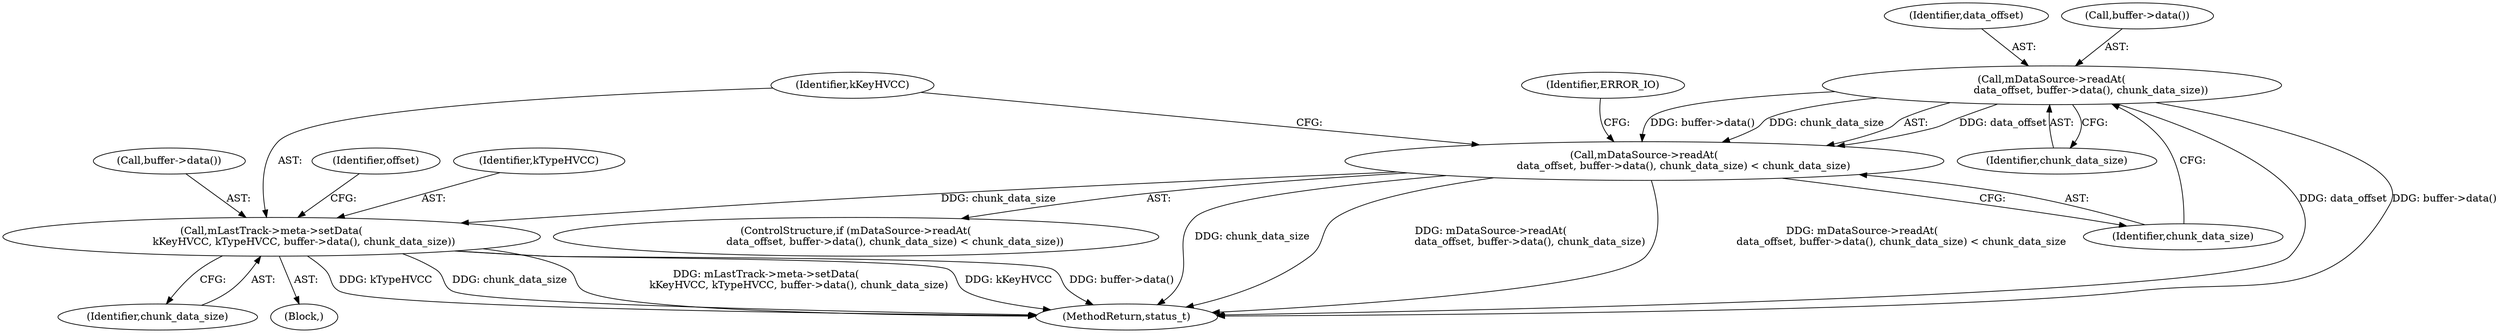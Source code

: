 digraph "0_Android_6fe85f7e15203e48df2cc3e8e1c4bc6ad49dc968@API" {
"1002170" [label="(Call,mDataSource->readAt(\n                        data_offset, buffer->data(), chunk_data_size))"];
"1002169" [label="(Call,mDataSource->readAt(\n                        data_offset, buffer->data(), chunk_data_size) < chunk_data_size)"];
"1002178" [label="(Call,mLastTrack->meta->setData(\n                    kKeyHVCC, kTypeHVCC, buffer->data(), chunk_data_size))"];
"1002174" [label="(Identifier,chunk_data_size)"];
"1002169" [label="(Call,mDataSource->readAt(\n                        data_offset, buffer->data(), chunk_data_size) < chunk_data_size)"];
"1002927" [label="(MethodReturn,status_t)"];
"1002170" [label="(Call,mDataSource->readAt(\n                        data_offset, buffer->data(), chunk_data_size))"];
"1002185" [label="(Identifier,offset)"];
"1002171" [label="(Identifier,data_offset)"];
"1002168" [label="(ControlStructure,if (mDataSource->readAt(\n                        data_offset, buffer->data(), chunk_data_size) < chunk_data_size))"];
"1002177" [label="(Identifier,ERROR_IO)"];
"1002182" [label="(Identifier,chunk_data_size)"];
"1002179" [label="(Identifier,kKeyHVCC)"];
"1002178" [label="(Call,mLastTrack->meta->setData(\n                    kKeyHVCC, kTypeHVCC, buffer->data(), chunk_data_size))"];
"1002180" [label="(Identifier,kTypeHVCC)"];
"1002181" [label="(Call,buffer->data())"];
"1002162" [label="(Block,)"];
"1002173" [label="(Identifier,chunk_data_size)"];
"1002172" [label="(Call,buffer->data())"];
"1002170" -> "1002169"  [label="AST: "];
"1002170" -> "1002173"  [label="CFG: "];
"1002171" -> "1002170"  [label="AST: "];
"1002172" -> "1002170"  [label="AST: "];
"1002173" -> "1002170"  [label="AST: "];
"1002174" -> "1002170"  [label="CFG: "];
"1002170" -> "1002927"  [label="DDG: data_offset"];
"1002170" -> "1002927"  [label="DDG: buffer->data()"];
"1002170" -> "1002169"  [label="DDG: data_offset"];
"1002170" -> "1002169"  [label="DDG: buffer->data()"];
"1002170" -> "1002169"  [label="DDG: chunk_data_size"];
"1002169" -> "1002168"  [label="AST: "];
"1002169" -> "1002174"  [label="CFG: "];
"1002174" -> "1002169"  [label="AST: "];
"1002177" -> "1002169"  [label="CFG: "];
"1002179" -> "1002169"  [label="CFG: "];
"1002169" -> "1002927"  [label="DDG: chunk_data_size"];
"1002169" -> "1002927"  [label="DDG: mDataSource->readAt(\n                        data_offset, buffer->data(), chunk_data_size)"];
"1002169" -> "1002927"  [label="DDG: mDataSource->readAt(\n                        data_offset, buffer->data(), chunk_data_size) < chunk_data_size"];
"1002169" -> "1002178"  [label="DDG: chunk_data_size"];
"1002178" -> "1002162"  [label="AST: "];
"1002178" -> "1002182"  [label="CFG: "];
"1002179" -> "1002178"  [label="AST: "];
"1002180" -> "1002178"  [label="AST: "];
"1002181" -> "1002178"  [label="AST: "];
"1002182" -> "1002178"  [label="AST: "];
"1002185" -> "1002178"  [label="CFG: "];
"1002178" -> "1002927"  [label="DDG: chunk_data_size"];
"1002178" -> "1002927"  [label="DDG: mLastTrack->meta->setData(\n                    kKeyHVCC, kTypeHVCC, buffer->data(), chunk_data_size)"];
"1002178" -> "1002927"  [label="DDG: kKeyHVCC"];
"1002178" -> "1002927"  [label="DDG: buffer->data()"];
"1002178" -> "1002927"  [label="DDG: kTypeHVCC"];
}
